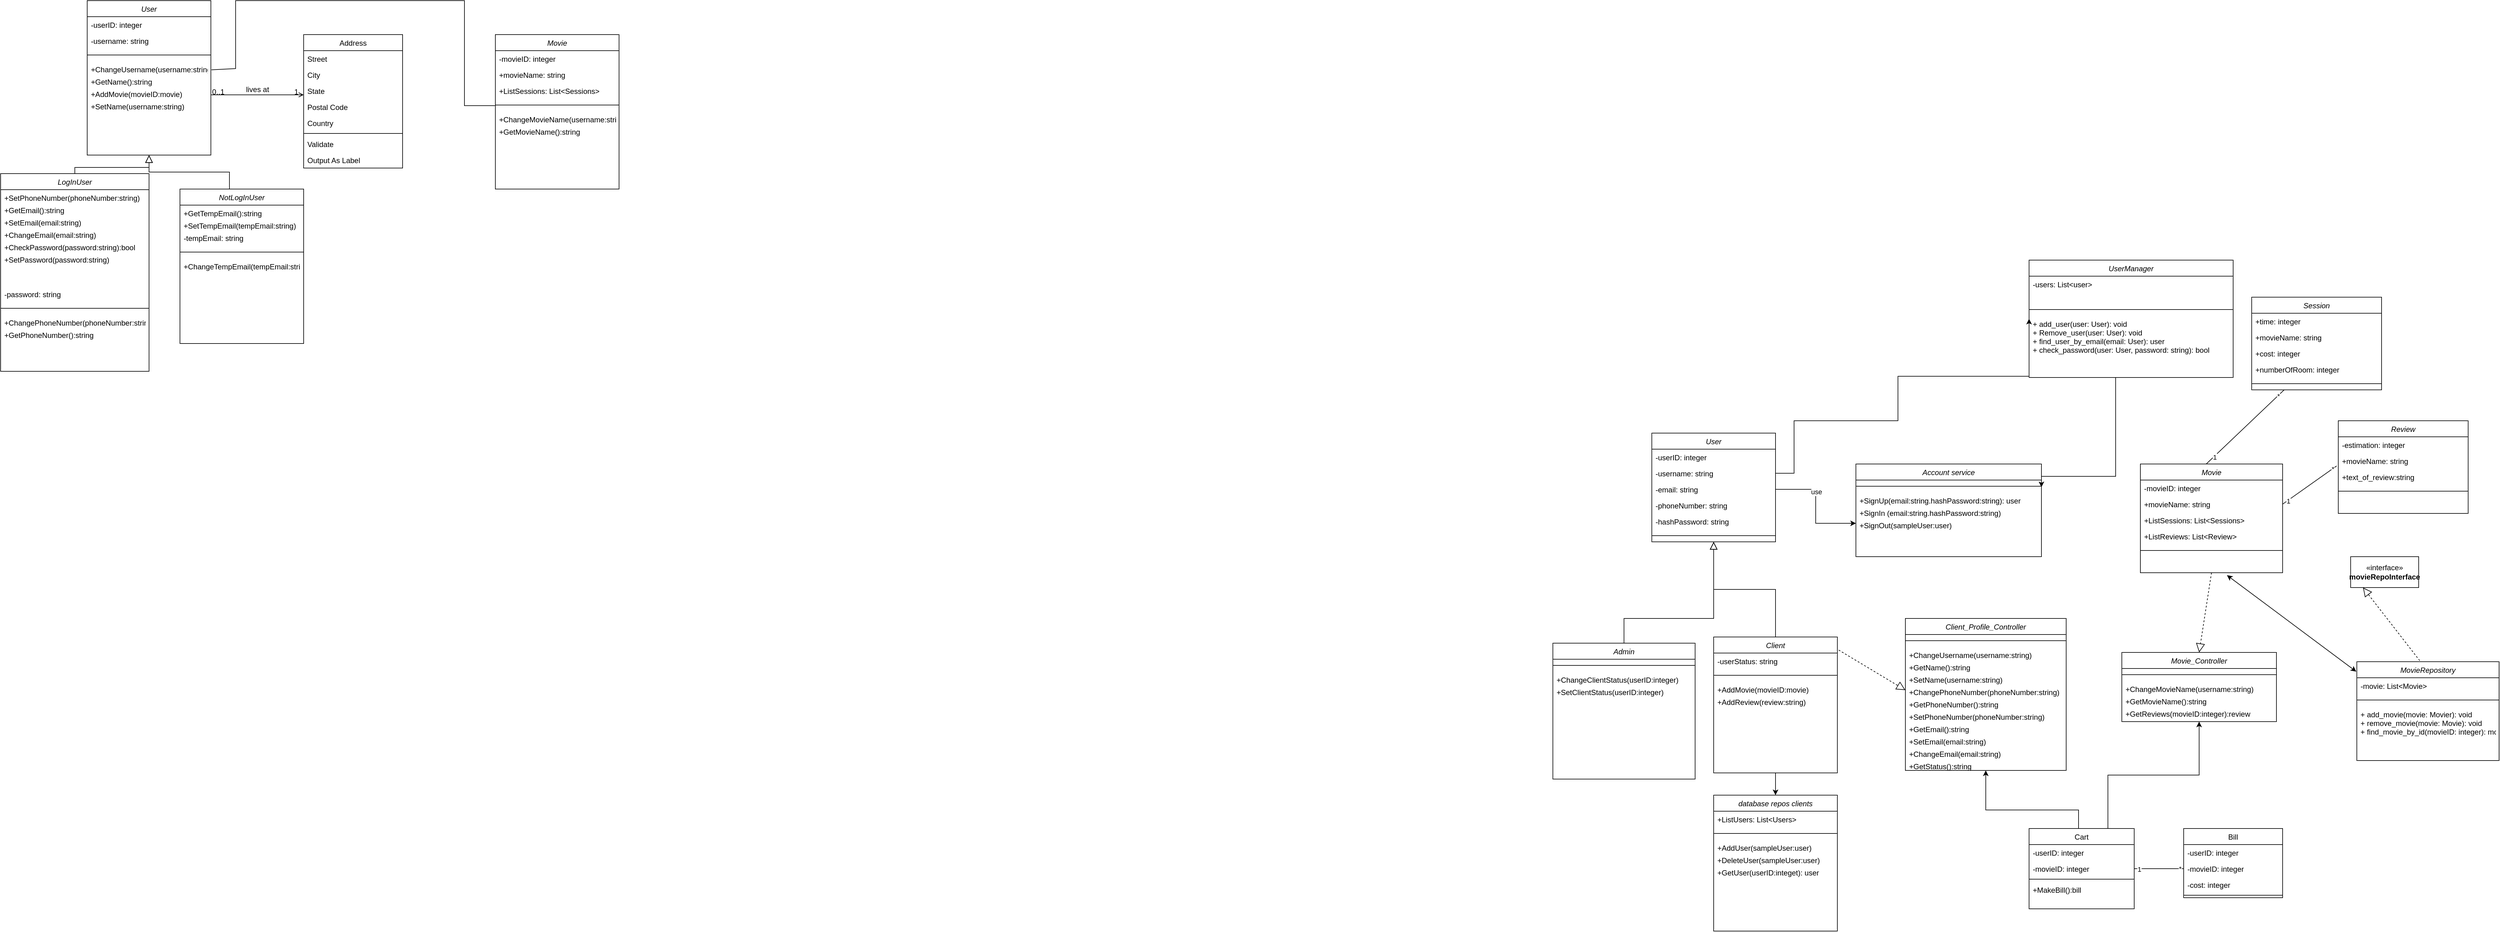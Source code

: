 <mxfile version="23.1.7" type="github" pages="2">
  <diagram id="C5RBs43oDa-KdzZeNtuy" name="Page-1">
    <mxGraphModel dx="4742" dy="722" grid="1" gridSize="10" guides="1" tooltips="1" connect="1" arrows="1" fold="1" page="1" pageScale="1" pageWidth="827" pageHeight="1169" math="0" shadow="0">
      <root>
        <mxCell id="WIyWlLk6GJQsqaUBKTNV-0" />
        <mxCell id="WIyWlLk6GJQsqaUBKTNV-1" parent="WIyWlLk6GJQsqaUBKTNV-0" />
        <mxCell id="zkfFHV4jXpPFQw0GAbJ--0" value="User" style="swimlane;fontStyle=2;align=center;verticalAlign=top;childLayout=stackLayout;horizontal=1;startSize=26;horizontalStack=0;resizeParent=1;resizeLast=0;collapsible=1;marginBottom=0;rounded=0;shadow=0;strokeWidth=1;" parent="WIyWlLk6GJQsqaUBKTNV-1" vertex="1">
          <mxGeometry x="-2410" y="30" width="200" height="250" as="geometry">
            <mxRectangle x="200" y="60" width="160" height="26" as="alternateBounds" />
          </mxGeometry>
        </mxCell>
        <mxCell id="Kl_dRkSv7i4Bv8vPfmTF-0" value="-userID: integer" style="text;align=left;verticalAlign=top;spacingLeft=4;spacingRight=4;overflow=hidden;rotatable=0;points=[[0,0.5],[1,0.5]];portConstraint=eastwest;rounded=0;shadow=0;html=0;" parent="zkfFHV4jXpPFQw0GAbJ--0" vertex="1">
          <mxGeometry y="26" width="200" height="26" as="geometry" />
        </mxCell>
        <mxCell id="zkfFHV4jXpPFQw0GAbJ--1" value="-username: string" style="text;align=left;verticalAlign=top;spacingLeft=4;spacingRight=4;overflow=hidden;rotatable=0;points=[[0,0.5],[1,0.5]];portConstraint=eastwest;" parent="zkfFHV4jXpPFQw0GAbJ--0" vertex="1">
          <mxGeometry y="52" width="200" height="26" as="geometry" />
        </mxCell>
        <mxCell id="zkfFHV4jXpPFQw0GAbJ--4" value="" style="line;html=1;strokeWidth=1;align=left;verticalAlign=middle;spacingTop=-1;spacingLeft=3;spacingRight=3;rotatable=0;labelPosition=right;points=[];portConstraint=eastwest;" parent="zkfFHV4jXpPFQw0GAbJ--0" vertex="1">
          <mxGeometry y="78" width="200" height="20" as="geometry" />
        </mxCell>
        <mxCell id="Kl_dRkSv7i4Bv8vPfmTF-1" value="+ChangeUsername(username:string)" style="text;align=left;verticalAlign=top;spacingLeft=4;spacingRight=4;overflow=hidden;rotatable=0;points=[[0,0.5],[1,0.5]];portConstraint=eastwest;" parent="zkfFHV4jXpPFQw0GAbJ--0" vertex="1">
          <mxGeometry y="98" width="200" height="20" as="geometry" />
        </mxCell>
        <mxCell id="Kl_dRkSv7i4Bv8vPfmTF-3" value="+GetName():string" style="text;align=left;verticalAlign=top;spacingLeft=4;spacingRight=4;overflow=hidden;rotatable=0;points=[[0,0.5],[1,0.5]];portConstraint=eastwest;" parent="zkfFHV4jXpPFQw0GAbJ--0" vertex="1">
          <mxGeometry y="118" width="200" height="20" as="geometry" />
        </mxCell>
        <mxCell id="Kl_dRkSv7i4Bv8vPfmTF-28" value="+AddMovie(movieID:movie)" style="text;align=left;verticalAlign=top;spacingLeft=4;spacingRight=4;overflow=hidden;rotatable=0;points=[[0,0.5],[1,0.5]];portConstraint=eastwest;" parent="zkfFHV4jXpPFQw0GAbJ--0" vertex="1">
          <mxGeometry y="138" width="200" height="20" as="geometry" />
        </mxCell>
        <mxCell id="Kl_dRkSv7i4Bv8vPfmTF-43" value="+SetName(username:string)" style="text;align=left;verticalAlign=top;spacingLeft=4;spacingRight=4;overflow=hidden;rotatable=0;points=[[0,0.5],[1,0.5]];portConstraint=eastwest;" parent="zkfFHV4jXpPFQw0GAbJ--0" vertex="1">
          <mxGeometry y="158" width="200" height="20" as="geometry" />
        </mxCell>
        <mxCell id="zkfFHV4jXpPFQw0GAbJ--12" value="" style="endArrow=block;endSize=10;endFill=0;shadow=0;strokeWidth=1;rounded=0;edgeStyle=elbowEdgeStyle;elbow=vertical;exitX=0.5;exitY=0;exitDx=0;exitDy=0;" parent="WIyWlLk6GJQsqaUBKTNV-1" target="zkfFHV4jXpPFQw0GAbJ--0" edge="1">
          <mxGeometry width="160" relative="1" as="geometry">
            <mxPoint x="-2430" y="320" as="sourcePoint" />
            <mxPoint x="-2410" y="173" as="targetPoint" />
          </mxGeometry>
        </mxCell>
        <mxCell id="zkfFHV4jXpPFQw0GAbJ--16" value="" style="endArrow=block;endSize=10;endFill=0;shadow=0;strokeWidth=1;rounded=0;edgeStyle=elbowEdgeStyle;elbow=vertical;exitX=0.5;exitY=0;exitDx=0;exitDy=0;" parent="WIyWlLk6GJQsqaUBKTNV-1" target="zkfFHV4jXpPFQw0GAbJ--0" edge="1">
          <mxGeometry width="160" relative="1" as="geometry">
            <mxPoint x="-2180" y="335" as="sourcePoint" />
            <mxPoint x="-2300" y="241" as="targetPoint" />
          </mxGeometry>
        </mxCell>
        <mxCell id="zkfFHV4jXpPFQw0GAbJ--17" value="Address" style="swimlane;fontStyle=0;align=center;verticalAlign=top;childLayout=stackLayout;horizontal=1;startSize=26;horizontalStack=0;resizeParent=1;resizeLast=0;collapsible=1;marginBottom=0;rounded=0;shadow=0;strokeWidth=1;" parent="WIyWlLk6GJQsqaUBKTNV-1" vertex="1">
          <mxGeometry x="-2060" y="85" width="160" height="216" as="geometry">
            <mxRectangle x="550" y="140" width="160" height="26" as="alternateBounds" />
          </mxGeometry>
        </mxCell>
        <mxCell id="zkfFHV4jXpPFQw0GAbJ--18" value="Street" style="text;align=left;verticalAlign=top;spacingLeft=4;spacingRight=4;overflow=hidden;rotatable=0;points=[[0,0.5],[1,0.5]];portConstraint=eastwest;" parent="zkfFHV4jXpPFQw0GAbJ--17" vertex="1">
          <mxGeometry y="26" width="160" height="26" as="geometry" />
        </mxCell>
        <mxCell id="zkfFHV4jXpPFQw0GAbJ--19" value="City" style="text;align=left;verticalAlign=top;spacingLeft=4;spacingRight=4;overflow=hidden;rotatable=0;points=[[0,0.5],[1,0.5]];portConstraint=eastwest;rounded=0;shadow=0;html=0;" parent="zkfFHV4jXpPFQw0GAbJ--17" vertex="1">
          <mxGeometry y="52" width="160" height="26" as="geometry" />
        </mxCell>
        <mxCell id="zkfFHV4jXpPFQw0GAbJ--20" value="State" style="text;align=left;verticalAlign=top;spacingLeft=4;spacingRight=4;overflow=hidden;rotatable=0;points=[[0,0.5],[1,0.5]];portConstraint=eastwest;rounded=0;shadow=0;html=0;" parent="zkfFHV4jXpPFQw0GAbJ--17" vertex="1">
          <mxGeometry y="78" width="160" height="26" as="geometry" />
        </mxCell>
        <mxCell id="zkfFHV4jXpPFQw0GAbJ--21" value="Postal Code" style="text;align=left;verticalAlign=top;spacingLeft=4;spacingRight=4;overflow=hidden;rotatable=0;points=[[0,0.5],[1,0.5]];portConstraint=eastwest;rounded=0;shadow=0;html=0;" parent="zkfFHV4jXpPFQw0GAbJ--17" vertex="1">
          <mxGeometry y="104" width="160" height="26" as="geometry" />
        </mxCell>
        <mxCell id="zkfFHV4jXpPFQw0GAbJ--22" value="Country" style="text;align=left;verticalAlign=top;spacingLeft=4;spacingRight=4;overflow=hidden;rotatable=0;points=[[0,0.5],[1,0.5]];portConstraint=eastwest;rounded=0;shadow=0;html=0;" parent="zkfFHV4jXpPFQw0GAbJ--17" vertex="1">
          <mxGeometry y="130" width="160" height="26" as="geometry" />
        </mxCell>
        <mxCell id="zkfFHV4jXpPFQw0GAbJ--23" value="" style="line;html=1;strokeWidth=1;align=left;verticalAlign=middle;spacingTop=-1;spacingLeft=3;spacingRight=3;rotatable=0;labelPosition=right;points=[];portConstraint=eastwest;" parent="zkfFHV4jXpPFQw0GAbJ--17" vertex="1">
          <mxGeometry y="156" width="160" height="8" as="geometry" />
        </mxCell>
        <mxCell id="zkfFHV4jXpPFQw0GAbJ--24" value="Validate" style="text;align=left;verticalAlign=top;spacingLeft=4;spacingRight=4;overflow=hidden;rotatable=0;points=[[0,0.5],[1,0.5]];portConstraint=eastwest;" parent="zkfFHV4jXpPFQw0GAbJ--17" vertex="1">
          <mxGeometry y="164" width="160" height="26" as="geometry" />
        </mxCell>
        <mxCell id="zkfFHV4jXpPFQw0GAbJ--25" value="Output As Label" style="text;align=left;verticalAlign=top;spacingLeft=4;spacingRight=4;overflow=hidden;rotatable=0;points=[[0,0.5],[1,0.5]];portConstraint=eastwest;" parent="zkfFHV4jXpPFQw0GAbJ--17" vertex="1">
          <mxGeometry y="190" width="160" height="26" as="geometry" />
        </mxCell>
        <mxCell id="zkfFHV4jXpPFQw0GAbJ--26" value="" style="endArrow=open;shadow=0;strokeWidth=1;rounded=0;endFill=1;edgeStyle=elbowEdgeStyle;elbow=vertical;" parent="WIyWlLk6GJQsqaUBKTNV-1" source="zkfFHV4jXpPFQw0GAbJ--0" target="zkfFHV4jXpPFQw0GAbJ--17" edge="1">
          <mxGeometry x="0.5" y="41" relative="1" as="geometry">
            <mxPoint x="-2230" y="162" as="sourcePoint" />
            <mxPoint x="-2070" y="162" as="targetPoint" />
            <mxPoint x="-40" y="32" as="offset" />
          </mxGeometry>
        </mxCell>
        <mxCell id="zkfFHV4jXpPFQw0GAbJ--27" value="0..1" style="resizable=0;align=left;verticalAlign=bottom;labelBackgroundColor=none;fontSize=12;" parent="zkfFHV4jXpPFQw0GAbJ--26" connectable="0" vertex="1">
          <mxGeometry x="-1" relative="1" as="geometry">
            <mxPoint y="4" as="offset" />
          </mxGeometry>
        </mxCell>
        <mxCell id="zkfFHV4jXpPFQw0GAbJ--28" value="1" style="resizable=0;align=right;verticalAlign=bottom;labelBackgroundColor=none;fontSize=12;" parent="zkfFHV4jXpPFQw0GAbJ--26" connectable="0" vertex="1">
          <mxGeometry x="1" relative="1" as="geometry">
            <mxPoint x="-7" y="4" as="offset" />
          </mxGeometry>
        </mxCell>
        <mxCell id="zkfFHV4jXpPFQw0GAbJ--29" value="lives at" style="text;html=1;resizable=0;points=[];;align=center;verticalAlign=middle;labelBackgroundColor=none;rounded=0;shadow=0;strokeWidth=1;fontSize=12;" parent="zkfFHV4jXpPFQw0GAbJ--26" vertex="1" connectable="0">
          <mxGeometry x="0.5" y="49" relative="1" as="geometry">
            <mxPoint x="-38" y="40" as="offset" />
          </mxGeometry>
        </mxCell>
        <mxCell id="Kl_dRkSv7i4Bv8vPfmTF-5" value="LogInUser" style="swimlane;fontStyle=2;align=center;verticalAlign=top;childLayout=stackLayout;horizontal=1;startSize=26;horizontalStack=0;resizeParent=1;resizeLast=0;collapsible=1;marginBottom=0;rounded=0;shadow=0;strokeWidth=1;" parent="WIyWlLk6GJQsqaUBKTNV-1" vertex="1">
          <mxGeometry x="-2550" y="310" width="240" height="320" as="geometry">
            <mxRectangle x="200" y="60" width="160" height="26" as="alternateBounds" />
          </mxGeometry>
        </mxCell>
        <mxCell id="Kl_dRkSv7i4Bv8vPfmTF-13" value="+SetPhoneNumber(phoneNumber:string)" style="text;align=left;verticalAlign=top;spacingLeft=4;spacingRight=4;overflow=hidden;rotatable=0;points=[[0,0.5],[1,0.5]];portConstraint=eastwest;" parent="Kl_dRkSv7i4Bv8vPfmTF-5" vertex="1">
          <mxGeometry y="26" width="240" height="20" as="geometry" />
        </mxCell>
        <mxCell id="Kl_dRkSv7i4Bv8vPfmTF-41" value="+GetEmail():string" style="text;align=left;verticalAlign=top;spacingLeft=4;spacingRight=4;overflow=hidden;rotatable=0;points=[[0,0.5],[1,0.5]];portConstraint=eastwest;" parent="Kl_dRkSv7i4Bv8vPfmTF-5" vertex="1">
          <mxGeometry y="46" width="240" height="20" as="geometry" />
        </mxCell>
        <mxCell id="Kl_dRkSv7i4Bv8vPfmTF-40" value="+SetEmail(email:string)" style="text;align=left;verticalAlign=top;spacingLeft=4;spacingRight=4;overflow=hidden;rotatable=0;points=[[0,0.5],[1,0.5]];portConstraint=eastwest;" parent="Kl_dRkSv7i4Bv8vPfmTF-5" vertex="1">
          <mxGeometry y="66" width="240" height="20" as="geometry" />
        </mxCell>
        <mxCell id="Kl_dRkSv7i4Bv8vPfmTF-11" value="+ChangeEmail(email:string)" style="text;align=left;verticalAlign=top;spacingLeft=4;spacingRight=4;overflow=hidden;rotatable=0;points=[[0,0.5],[1,0.5]];portConstraint=eastwest;" parent="Kl_dRkSv7i4Bv8vPfmTF-5" vertex="1">
          <mxGeometry y="86" width="240" height="20" as="geometry" />
        </mxCell>
        <mxCell id="Kl_dRkSv7i4Bv8vPfmTF-27" value="+CheckPassword(password:string):bool" style="text;align=left;verticalAlign=top;spacingLeft=4;spacingRight=4;overflow=hidden;rotatable=0;points=[[0,0.5],[1,0.5]];portConstraint=eastwest;" parent="Kl_dRkSv7i4Bv8vPfmTF-5" vertex="1">
          <mxGeometry y="106" width="240" height="20" as="geometry" />
        </mxCell>
        <mxCell id="Kl_dRkSv7i4Bv8vPfmTF-42" value="+SetPassword(password:string)" style="text;align=left;verticalAlign=top;spacingLeft=4;spacingRight=4;overflow=hidden;rotatable=0;points=[[0,0.5],[1,0.5]];portConstraint=eastwest;" parent="Kl_dRkSv7i4Bv8vPfmTF-5" vertex="1">
          <mxGeometry y="126" width="240" height="56" as="geometry" />
        </mxCell>
        <mxCell id="Kl_dRkSv7i4Bv8vPfmTF-26" value="-password: string" style="text;align=left;verticalAlign=top;spacingLeft=4;spacingRight=4;overflow=hidden;rotatable=0;points=[[0,0.5],[1,0.5]];portConstraint=eastwest;rounded=0;shadow=0;html=0;" parent="Kl_dRkSv7i4Bv8vPfmTF-5" vertex="1">
          <mxGeometry y="182" width="240" height="26" as="geometry" />
        </mxCell>
        <mxCell id="Kl_dRkSv7i4Bv8vPfmTF-10" value="" style="line;html=1;strokeWidth=1;align=left;verticalAlign=middle;spacingTop=-1;spacingLeft=3;spacingRight=3;rotatable=0;labelPosition=right;points=[];portConstraint=eastwest;" parent="Kl_dRkSv7i4Bv8vPfmTF-5" vertex="1">
          <mxGeometry y="208" width="240" height="20" as="geometry" />
        </mxCell>
        <mxCell id="Kl_dRkSv7i4Bv8vPfmTF-25" value="+ChangePhoneNumber(phoneNumber:string)" style="text;align=left;verticalAlign=top;spacingLeft=4;spacingRight=4;overflow=hidden;rotatable=0;points=[[0,0.5],[1,0.5]];portConstraint=eastwest;" parent="Kl_dRkSv7i4Bv8vPfmTF-5" vertex="1">
          <mxGeometry y="228" width="240" height="20" as="geometry" />
        </mxCell>
        <mxCell id="Kl_dRkSv7i4Bv8vPfmTF-12" value="+GetPhoneNumber():string" style="text;align=left;verticalAlign=top;spacingLeft=4;spacingRight=4;overflow=hidden;rotatable=0;points=[[0,0.5],[1,0.5]];portConstraint=eastwest;" parent="Kl_dRkSv7i4Bv8vPfmTF-5" vertex="1">
          <mxGeometry y="248" width="240" height="20" as="geometry" />
        </mxCell>
        <mxCell id="Kl_dRkSv7i4Bv8vPfmTF-14" value="NotLogInUser" style="swimlane;fontStyle=2;align=center;verticalAlign=top;childLayout=stackLayout;horizontal=1;startSize=26;horizontalStack=0;resizeParent=1;resizeLast=0;collapsible=1;marginBottom=0;rounded=0;shadow=0;strokeWidth=1;" parent="WIyWlLk6GJQsqaUBKTNV-1" vertex="1">
          <mxGeometry x="-2260" y="335" width="200" height="250" as="geometry">
            <mxRectangle x="200" y="60" width="160" height="26" as="alternateBounds" />
          </mxGeometry>
        </mxCell>
        <mxCell id="Kl_dRkSv7i4Bv8vPfmTF-21" value="+GetTempEmail():string" style="text;align=left;verticalAlign=top;spacingLeft=4;spacingRight=4;overflow=hidden;rotatable=0;points=[[0,0.5],[1,0.5]];portConstraint=eastwest;" parent="Kl_dRkSv7i4Bv8vPfmTF-14" vertex="1">
          <mxGeometry y="26" width="200" height="20" as="geometry" />
        </mxCell>
        <mxCell id="Kl_dRkSv7i4Bv8vPfmTF-37" value="+SetTempEmail(tempEmail:string)" style="text;align=left;verticalAlign=top;spacingLeft=4;spacingRight=4;overflow=hidden;rotatable=0;points=[[0,0.5],[1,0.5]];portConstraint=eastwest;" parent="Kl_dRkSv7i4Bv8vPfmTF-14" vertex="1">
          <mxGeometry y="46" width="200" height="20" as="geometry" />
        </mxCell>
        <mxCell id="Kl_dRkSv7i4Bv8vPfmTF-17" value="-tempEmail: string" style="text;align=left;verticalAlign=top;spacingLeft=4;spacingRight=4;overflow=hidden;rotatable=0;points=[[0,0.5],[1,0.5]];portConstraint=eastwest;rounded=0;shadow=0;html=0;" parent="Kl_dRkSv7i4Bv8vPfmTF-14" vertex="1">
          <mxGeometry y="66" width="200" height="26" as="geometry" />
        </mxCell>
        <mxCell id="Kl_dRkSv7i4Bv8vPfmTF-19" value="" style="line;html=1;strokeWidth=1;align=left;verticalAlign=middle;spacingTop=-1;spacingLeft=3;spacingRight=3;rotatable=0;labelPosition=right;points=[];portConstraint=eastwest;" parent="Kl_dRkSv7i4Bv8vPfmTF-14" vertex="1">
          <mxGeometry y="92" width="200" height="20" as="geometry" />
        </mxCell>
        <mxCell id="Kl_dRkSv7i4Bv8vPfmTF-20" value="+ChangeTempEmail(tempEmail:string)" style="text;align=left;verticalAlign=top;spacingLeft=4;spacingRight=4;overflow=hidden;rotatable=0;points=[[0,0.5],[1,0.5]];portConstraint=eastwest;" parent="Kl_dRkSv7i4Bv8vPfmTF-14" vertex="1">
          <mxGeometry y="112" width="200" height="20" as="geometry" />
        </mxCell>
        <mxCell id="Kl_dRkSv7i4Bv8vPfmTF-29" value="Movie" style="swimlane;fontStyle=2;align=center;verticalAlign=top;childLayout=stackLayout;horizontal=1;startSize=26;horizontalStack=0;resizeParent=1;resizeLast=0;collapsible=1;marginBottom=0;rounded=0;shadow=0;strokeWidth=1;" parent="WIyWlLk6GJQsqaUBKTNV-1" vertex="1">
          <mxGeometry x="-1750" y="85" width="200" height="250" as="geometry">
            <mxRectangle x="200" y="60" width="160" height="26" as="alternateBounds" />
          </mxGeometry>
        </mxCell>
        <mxCell id="Kl_dRkSv7i4Bv8vPfmTF-30" value="-movieID: integer" style="text;align=left;verticalAlign=top;spacingLeft=4;spacingRight=4;overflow=hidden;rotatable=0;points=[[0,0.5],[1,0.5]];portConstraint=eastwest;rounded=0;shadow=0;html=0;" parent="Kl_dRkSv7i4Bv8vPfmTF-29" vertex="1">
          <mxGeometry y="26" width="200" height="26" as="geometry" />
        </mxCell>
        <mxCell id="Kl_dRkSv7i4Bv8vPfmTF-31" value="+movieName: string" style="text;align=left;verticalAlign=top;spacingLeft=4;spacingRight=4;overflow=hidden;rotatable=0;points=[[0,0.5],[1,0.5]];portConstraint=eastwest;" parent="Kl_dRkSv7i4Bv8vPfmTF-29" vertex="1">
          <mxGeometry y="52" width="200" height="26" as="geometry" />
        </mxCell>
        <mxCell id="Kl_dRkSv7i4Bv8vPfmTF-44" value="+ListSessions: List&lt;Sessions&gt;" style="text;align=left;verticalAlign=top;spacingLeft=4;spacingRight=4;overflow=hidden;rotatable=0;points=[[0,0.5],[1,0.5]];portConstraint=eastwest;" parent="Kl_dRkSv7i4Bv8vPfmTF-29" vertex="1">
          <mxGeometry y="78" width="200" height="26" as="geometry" />
        </mxCell>
        <mxCell id="Kl_dRkSv7i4Bv8vPfmTF-32" value="" style="line;html=1;strokeWidth=1;align=left;verticalAlign=middle;spacingTop=-1;spacingLeft=3;spacingRight=3;rotatable=0;labelPosition=right;points=[];portConstraint=eastwest;" parent="Kl_dRkSv7i4Bv8vPfmTF-29" vertex="1">
          <mxGeometry y="104" width="200" height="20" as="geometry" />
        </mxCell>
        <mxCell id="Kl_dRkSv7i4Bv8vPfmTF-33" value="+ChangeMovieName(username:string)" style="text;align=left;verticalAlign=top;spacingLeft=4;spacingRight=4;overflow=hidden;rotatable=0;points=[[0,0.5],[1,0.5]];portConstraint=eastwest;" parent="Kl_dRkSv7i4Bv8vPfmTF-29" vertex="1">
          <mxGeometry y="124" width="200" height="20" as="geometry" />
        </mxCell>
        <mxCell id="Kl_dRkSv7i4Bv8vPfmTF-34" value="+GetMovieName():string" style="text;align=left;verticalAlign=top;spacingLeft=4;spacingRight=4;overflow=hidden;rotatable=0;points=[[0,0.5],[1,0.5]];portConstraint=eastwest;" parent="Kl_dRkSv7i4Bv8vPfmTF-29" vertex="1">
          <mxGeometry y="144" width="200" height="20" as="geometry" />
        </mxCell>
        <mxCell id="Kl_dRkSv7i4Bv8vPfmTF-48" value="" style="endArrow=none;html=1;rounded=0;exitX=1.005;exitY=-0.3;exitDx=0;exitDy=0;exitPerimeter=0;" parent="WIyWlLk6GJQsqaUBKTNV-1" source="Kl_dRkSv7i4Bv8vPfmTF-3" edge="1">
          <mxGeometry width="50" height="50" relative="1" as="geometry">
            <mxPoint x="-1980" y="370" as="sourcePoint" />
            <mxPoint x="-1750" y="200" as="targetPoint" />
            <Array as="points">
              <mxPoint x="-2170" y="140" />
              <mxPoint x="-2170" y="30" />
              <mxPoint x="-1960" y="30" />
              <mxPoint x="-1800" y="30" />
              <mxPoint x="-1800" y="200" />
            </Array>
          </mxGeometry>
        </mxCell>
        <mxCell id="soWW_ZqdvupLJVpwj8kI-0" value="User" style="swimlane;fontStyle=2;align=center;verticalAlign=top;childLayout=stackLayout;horizontal=1;startSize=26;horizontalStack=0;resizeParent=1;resizeLast=0;collapsible=1;marginBottom=0;rounded=0;shadow=0;strokeWidth=1;" parent="WIyWlLk6GJQsqaUBKTNV-1" vertex="1">
          <mxGeometry x="120" y="730" width="200" height="176" as="geometry">
            <mxRectangle x="200" y="60" width="160" height="26" as="alternateBounds" />
          </mxGeometry>
        </mxCell>
        <mxCell id="soWW_ZqdvupLJVpwj8kI-93" value="-userID: integer" style="text;align=left;verticalAlign=top;spacingLeft=4;spacingRight=4;overflow=hidden;rotatable=0;points=[[0,0.5],[1,0.5]];portConstraint=eastwest;rounded=0;shadow=0;html=0;" parent="soWW_ZqdvupLJVpwj8kI-0" vertex="1">
          <mxGeometry y="26" width="200" height="26" as="geometry" />
        </mxCell>
        <mxCell id="soWW_ZqdvupLJVpwj8kI-2" value="-username: string" style="text;align=left;verticalAlign=top;spacingLeft=4;spacingRight=4;overflow=hidden;rotatable=0;points=[[0,0.5],[1,0.5]];portConstraint=eastwest;" parent="soWW_ZqdvupLJVpwj8kI-0" vertex="1">
          <mxGeometry y="52" width="200" height="26" as="geometry" />
        </mxCell>
        <mxCell id="Kl_dRkSv7i4Bv8vPfmTF-9" value="-email: string" style="text;align=left;verticalAlign=top;spacingLeft=4;spacingRight=4;overflow=hidden;rotatable=0;points=[[0,0.5],[1,0.5]];portConstraint=eastwest;rounded=0;shadow=0;html=0;" parent="soWW_ZqdvupLJVpwj8kI-0" vertex="1">
          <mxGeometry y="78" width="200" height="26" as="geometry" />
        </mxCell>
        <mxCell id="Kl_dRkSv7i4Bv8vPfmTF-8" value="-phoneNumber: string" style="text;align=left;verticalAlign=top;spacingLeft=4;spacingRight=4;overflow=hidden;rotatable=0;points=[[0,0.5],[1,0.5]];portConstraint=eastwest;rounded=0;shadow=0;html=0;" parent="soWW_ZqdvupLJVpwj8kI-0" vertex="1">
          <mxGeometry y="104" width="200" height="26" as="geometry" />
        </mxCell>
        <mxCell id="soWW_ZqdvupLJVpwj8kI-47" value="-hashPassword: string" style="text;align=left;verticalAlign=top;spacingLeft=4;spacingRight=4;overflow=hidden;rotatable=0;points=[[0,0.5],[1,0.5]];portConstraint=eastwest;rounded=0;shadow=0;html=0;" parent="soWW_ZqdvupLJVpwj8kI-0" vertex="1">
          <mxGeometry y="130" width="200" height="26" as="geometry" />
        </mxCell>
        <mxCell id="soWW_ZqdvupLJVpwj8kI-3" value="" style="line;html=1;strokeWidth=1;align=left;verticalAlign=middle;spacingTop=-1;spacingLeft=3;spacingRight=3;rotatable=0;labelPosition=right;points=[];portConstraint=eastwest;" parent="soWW_ZqdvupLJVpwj8kI-0" vertex="1">
          <mxGeometry y="156" width="200" height="20" as="geometry" />
        </mxCell>
        <mxCell id="soWW_ZqdvupLJVpwj8kI-9" value="" style="endArrow=block;endSize=10;endFill=0;shadow=0;strokeWidth=1;rounded=0;edgeStyle=elbowEdgeStyle;elbow=vertical;exitX=0.5;exitY=0;exitDx=0;exitDy=0;entryX=0.5;entryY=1;entryDx=0;entryDy=0;" parent="WIyWlLk6GJQsqaUBKTNV-1" source="soWW_ZqdvupLJVpwj8kI-10" target="soWW_ZqdvupLJVpwj8kI-0" edge="1">
          <mxGeometry width="160" relative="1" as="geometry">
            <mxPoint x="80" y="1020" as="sourcePoint" />
            <mxPoint x="200" y="1020" as="targetPoint" />
            <Array as="points">
              <mxPoint x="160" y="1030" />
            </Array>
          </mxGeometry>
        </mxCell>
        <mxCell id="soWW_ZqdvupLJVpwj8kI-10" value="Admin" style="swimlane;fontStyle=2;align=center;verticalAlign=top;childLayout=stackLayout;horizontal=1;startSize=26;horizontalStack=0;resizeParent=1;resizeLast=0;collapsible=1;marginBottom=0;rounded=0;shadow=0;strokeWidth=1;" parent="WIyWlLk6GJQsqaUBKTNV-1" vertex="1">
          <mxGeometry x="-40" y="1070" width="230" height="220" as="geometry">
            <mxRectangle x="200" y="60" width="160" height="26" as="alternateBounds" />
          </mxGeometry>
        </mxCell>
        <mxCell id="soWW_ZqdvupLJVpwj8kI-13" value="" style="line;html=1;strokeWidth=1;align=left;verticalAlign=middle;spacingTop=-1;spacingLeft=3;spacingRight=3;rotatable=0;labelPosition=right;points=[];portConstraint=eastwest;" parent="soWW_ZqdvupLJVpwj8kI-10" vertex="1">
          <mxGeometry y="26" width="230" height="20" as="geometry" />
        </mxCell>
        <mxCell id="soWW_ZqdvupLJVpwj8kI-92" value="+ChangeClientStatus(userID:integer)" style="text;align=left;verticalAlign=top;spacingLeft=4;spacingRight=4;overflow=hidden;rotatable=0;points=[[0,0.5],[1,0.5]];portConstraint=eastwest;" parent="soWW_ZqdvupLJVpwj8kI-10" vertex="1">
          <mxGeometry y="46" width="230" height="20" as="geometry" />
        </mxCell>
        <mxCell id="soWW_ZqdvupLJVpwj8kI-95" value="+SetClientStatus(userID:integer)" style="text;align=left;verticalAlign=top;spacingLeft=4;spacingRight=4;overflow=hidden;rotatable=0;points=[[0,0.5],[1,0.5]];portConstraint=eastwest;" parent="soWW_ZqdvupLJVpwj8kI-10" vertex="1">
          <mxGeometry y="66" width="230" height="20" as="geometry" />
        </mxCell>
        <mxCell id="soWW_ZqdvupLJVpwj8kI-132" style="edgeStyle=orthogonalEdgeStyle;rounded=0;orthogonalLoop=1;jettySize=auto;html=1;exitX=0.5;exitY=1;exitDx=0;exitDy=0;entryX=0.5;entryY=0;entryDx=0;entryDy=0;" parent="WIyWlLk6GJQsqaUBKTNV-1" source="soWW_ZqdvupLJVpwj8kI-19" target="soWW_ZqdvupLJVpwj8kI-125" edge="1">
          <mxGeometry relative="1" as="geometry" />
        </mxCell>
        <mxCell id="soWW_ZqdvupLJVpwj8kI-19" value="Client" style="swimlane;fontStyle=2;align=center;verticalAlign=top;childLayout=stackLayout;horizontal=1;startSize=26;horizontalStack=0;resizeParent=1;resizeLast=0;collapsible=1;marginBottom=0;rounded=0;shadow=0;strokeWidth=1;" parent="WIyWlLk6GJQsqaUBKTNV-1" vertex="1">
          <mxGeometry x="220" y="1060" width="200" height="220" as="geometry">
            <mxRectangle x="200" y="60" width="160" height="26" as="alternateBounds" />
          </mxGeometry>
        </mxCell>
        <mxCell id="soWW_ZqdvupLJVpwj8kI-96" value="-userStatus: string" style="text;align=left;verticalAlign=top;spacingLeft=4;spacingRight=4;overflow=hidden;rotatable=0;points=[[0,0.5],[1,0.5]];portConstraint=eastwest;rounded=0;shadow=0;html=0;" parent="soWW_ZqdvupLJVpwj8kI-19" vertex="1">
          <mxGeometry y="26" width="200" height="26" as="geometry" />
        </mxCell>
        <mxCell id="soWW_ZqdvupLJVpwj8kI-22" value="" style="line;html=1;strokeWidth=1;align=left;verticalAlign=middle;spacingTop=-1;spacingLeft=3;spacingRight=3;rotatable=0;labelPosition=right;points=[];portConstraint=eastwest;" parent="soWW_ZqdvupLJVpwj8kI-19" vertex="1">
          <mxGeometry y="52" width="200" height="20" as="geometry" />
        </mxCell>
        <mxCell id="soWW_ZqdvupLJVpwj8kI-25" value="+AddMovie(movieID:movie)" style="text;align=left;verticalAlign=top;spacingLeft=4;spacingRight=4;overflow=hidden;rotatable=0;points=[[0,0.5],[1,0.5]];portConstraint=eastwest;" parent="soWW_ZqdvupLJVpwj8kI-19" vertex="1">
          <mxGeometry y="72" width="200" height="20" as="geometry" />
        </mxCell>
        <mxCell id="soWW_ZqdvupLJVpwj8kI-97" value="+AddReview(review:string)" style="text;align=left;verticalAlign=top;spacingLeft=4;spacingRight=4;overflow=hidden;rotatable=0;points=[[0,0.5],[1,0.5]];portConstraint=eastwest;" parent="soWW_ZqdvupLJVpwj8kI-19" vertex="1">
          <mxGeometry y="92" width="200" height="20" as="geometry" />
        </mxCell>
        <mxCell id="soWW_ZqdvupLJVpwj8kI-28" value="Client_Profile_Controller" style="swimlane;fontStyle=2;align=center;verticalAlign=top;childLayout=stackLayout;horizontal=1;startSize=26;horizontalStack=0;resizeParent=1;resizeLast=0;collapsible=1;marginBottom=0;rounded=0;shadow=0;strokeWidth=1;" parent="WIyWlLk6GJQsqaUBKTNV-1" vertex="1">
          <mxGeometry x="530" y="1030" width="260" height="246" as="geometry">
            <mxRectangle x="200" y="60" width="160" height="26" as="alternateBounds" />
          </mxGeometry>
        </mxCell>
        <mxCell id="soWW_ZqdvupLJVpwj8kI-33" value="" style="line;html=1;strokeWidth=1;align=left;verticalAlign=middle;spacingTop=-1;spacingLeft=3;spacingRight=3;rotatable=0;labelPosition=right;points=[];portConstraint=eastwest;" parent="soWW_ZqdvupLJVpwj8kI-28" vertex="1">
          <mxGeometry y="26" width="260" height="20" as="geometry" />
        </mxCell>
        <mxCell id="soWW_ZqdvupLJVpwj8kI-34" value="+ChangeUsername(username:string)" style="text;align=left;verticalAlign=top;spacingLeft=4;spacingRight=4;overflow=hidden;rotatable=0;points=[[0,0.5],[1,0.5]];portConstraint=eastwest;" parent="soWW_ZqdvupLJVpwj8kI-28" vertex="1">
          <mxGeometry y="46" width="260" height="20" as="geometry" />
        </mxCell>
        <mxCell id="soWW_ZqdvupLJVpwj8kI-35" value="+GetName():string" style="text;align=left;verticalAlign=top;spacingLeft=4;spacingRight=4;overflow=hidden;rotatable=0;points=[[0,0.5],[1,0.5]];portConstraint=eastwest;" parent="soWW_ZqdvupLJVpwj8kI-28" vertex="1">
          <mxGeometry y="66" width="260" height="20" as="geometry" />
        </mxCell>
        <mxCell id="soWW_ZqdvupLJVpwj8kI-37" value="+SetName(username:string)" style="text;align=left;verticalAlign=top;spacingLeft=4;spacingRight=4;overflow=hidden;rotatable=0;points=[[0,0.5],[1,0.5]];portConstraint=eastwest;" parent="soWW_ZqdvupLJVpwj8kI-28" vertex="1">
          <mxGeometry y="86" width="260" height="20" as="geometry" />
        </mxCell>
        <mxCell id="soWW_ZqdvupLJVpwj8kI-39" value="+ChangePhoneNumber(phoneNumber:string)" style="text;align=left;verticalAlign=top;spacingLeft=4;spacingRight=4;overflow=hidden;rotatable=0;points=[[0,0.5],[1,0.5]];portConstraint=eastwest;" parent="soWW_ZqdvupLJVpwj8kI-28" vertex="1">
          <mxGeometry y="106" width="260" height="20" as="geometry" />
        </mxCell>
        <mxCell id="soWW_ZqdvupLJVpwj8kI-40" value="+GetPhoneNumber():string" style="text;align=left;verticalAlign=top;spacingLeft=4;spacingRight=4;overflow=hidden;rotatable=0;points=[[0,0.5],[1,0.5]];portConstraint=eastwest;" parent="soWW_ZqdvupLJVpwj8kI-28" vertex="1">
          <mxGeometry y="126" width="260" height="20" as="geometry" />
        </mxCell>
        <mxCell id="soWW_ZqdvupLJVpwj8kI-41" value="+SetPhoneNumber(phoneNumber:string)" style="text;align=left;verticalAlign=top;spacingLeft=4;spacingRight=4;overflow=hidden;rotatable=0;points=[[0,0.5],[1,0.5]];portConstraint=eastwest;" parent="soWW_ZqdvupLJVpwj8kI-28" vertex="1">
          <mxGeometry y="146" width="260" height="20" as="geometry" />
        </mxCell>
        <mxCell id="soWW_ZqdvupLJVpwj8kI-42" value="+GetEmail():string" style="text;align=left;verticalAlign=top;spacingLeft=4;spacingRight=4;overflow=hidden;rotatable=0;points=[[0,0.5],[1,0.5]];portConstraint=eastwest;" parent="soWW_ZqdvupLJVpwj8kI-28" vertex="1">
          <mxGeometry y="166" width="260" height="20" as="geometry" />
        </mxCell>
        <mxCell id="soWW_ZqdvupLJVpwj8kI-43" value="+SetEmail(email:string)" style="text;align=left;verticalAlign=top;spacingLeft=4;spacingRight=4;overflow=hidden;rotatable=0;points=[[0,0.5],[1,0.5]];portConstraint=eastwest;" parent="soWW_ZqdvupLJVpwj8kI-28" vertex="1">
          <mxGeometry y="186" width="260" height="20" as="geometry" />
        </mxCell>
        <mxCell id="soWW_ZqdvupLJVpwj8kI-44" value="+ChangeEmail(email:string)" style="text;align=left;verticalAlign=top;spacingLeft=4;spacingRight=4;overflow=hidden;rotatable=0;points=[[0,0.5],[1,0.5]];portConstraint=eastwest;" parent="soWW_ZqdvupLJVpwj8kI-28" vertex="1">
          <mxGeometry y="206" width="260" height="20" as="geometry" />
        </mxCell>
        <mxCell id="soWW_ZqdvupLJVpwj8kI-94" value="+GetStatus():string" style="text;align=left;verticalAlign=top;spacingLeft=4;spacingRight=4;overflow=hidden;rotatable=0;points=[[0,0.5],[1,0.5]];portConstraint=eastwest;" parent="soWW_ZqdvupLJVpwj8kI-28" vertex="1">
          <mxGeometry y="226" width="260" height="20" as="geometry" />
        </mxCell>
        <mxCell id="soWW_ZqdvupLJVpwj8kI-8" value="" style="endArrow=block;endSize=10;endFill=0;shadow=0;strokeWidth=1;rounded=0;edgeStyle=elbowEdgeStyle;elbow=vertical;exitX=0.5;exitY=0;exitDx=0;exitDy=0;entryX=0.5;entryY=1;entryDx=0;entryDy=0;" parent="WIyWlLk6GJQsqaUBKTNV-1" source="soWW_ZqdvupLJVpwj8kI-19" target="soWW_ZqdvupLJVpwj8kI-0" edge="1">
          <mxGeometry width="160" relative="1" as="geometry">
            <mxPoint x="340" y="1036.0" as="sourcePoint" />
            <mxPoint x="240" y="936" as="targetPoint" />
            <Array as="points" />
          </mxGeometry>
        </mxCell>
        <mxCell id="soWW_ZqdvupLJVpwj8kI-51" value="" style="endArrow=block;dashed=1;endFill=0;endSize=12;html=1;rounded=0;entryX=0;entryY=0.5;entryDx=0;entryDy=0;exitX=1.011;exitY=0.096;exitDx=0;exitDy=0;exitPerimeter=0;" parent="WIyWlLk6GJQsqaUBKTNV-1" source="soWW_ZqdvupLJVpwj8kI-19" target="soWW_ZqdvupLJVpwj8kI-39" edge="1">
          <mxGeometry width="160" relative="1" as="geometry">
            <mxPoint x="440" y="1140" as="sourcePoint" />
            <mxPoint x="530" y="1140" as="targetPoint" />
          </mxGeometry>
        </mxCell>
        <mxCell id="soWW_ZqdvupLJVpwj8kI-81" style="edgeStyle=orthogonalEdgeStyle;rounded=0;orthogonalLoop=1;jettySize=auto;html=1;exitX=0.75;exitY=0;exitDx=0;exitDy=0;entryX=0.5;entryY=1;entryDx=0;entryDy=0;" parent="WIyWlLk6GJQsqaUBKTNV-1" source="soWW_ZqdvupLJVpwj8kI-52" target="soWW_ZqdvupLJVpwj8kI-70" edge="1">
          <mxGeometry relative="1" as="geometry" />
        </mxCell>
        <mxCell id="soWW_ZqdvupLJVpwj8kI-52" value="Cart" style="swimlane;fontStyle=0;align=center;verticalAlign=top;childLayout=stackLayout;horizontal=1;startSize=26;horizontalStack=0;resizeParent=1;resizeLast=0;collapsible=1;marginBottom=0;rounded=0;shadow=0;strokeWidth=1;" parent="WIyWlLk6GJQsqaUBKTNV-1" vertex="1">
          <mxGeometry x="730" y="1370" width="170" height="130" as="geometry">
            <mxRectangle x="550" y="140" width="160" height="26" as="alternateBounds" />
          </mxGeometry>
        </mxCell>
        <mxCell id="soWW_ZqdvupLJVpwj8kI-1" value="-userID: integer" style="text;align=left;verticalAlign=top;spacingLeft=4;spacingRight=4;overflow=hidden;rotatable=0;points=[[0,0.5],[1,0.5]];portConstraint=eastwest;rounded=0;shadow=0;html=0;" parent="soWW_ZqdvupLJVpwj8kI-52" vertex="1">
          <mxGeometry y="26" width="170" height="26" as="geometry" />
        </mxCell>
        <mxCell id="soWW_ZqdvupLJVpwj8kI-61" value="-movieID: integer" style="text;align=left;verticalAlign=top;spacingLeft=4;spacingRight=4;overflow=hidden;rotatable=0;points=[[0,0.5],[1,0.5]];portConstraint=eastwest;rounded=0;shadow=0;html=0;" parent="soWW_ZqdvupLJVpwj8kI-52" vertex="1">
          <mxGeometry y="52" width="170" height="26" as="geometry" />
        </mxCell>
        <mxCell id="soWW_ZqdvupLJVpwj8kI-58" value="" style="line;html=1;strokeWidth=1;align=left;verticalAlign=middle;spacingTop=-1;spacingLeft=3;spacingRight=3;rotatable=0;labelPosition=right;points=[];portConstraint=eastwest;" parent="soWW_ZqdvupLJVpwj8kI-52" vertex="1">
          <mxGeometry y="78" width="170" height="8" as="geometry" />
        </mxCell>
        <mxCell id="soWW_ZqdvupLJVpwj8kI-112" value="+MakeBill():bill" style="text;align=left;verticalAlign=top;spacingLeft=4;spacingRight=4;overflow=hidden;rotatable=0;points=[[0,0.5],[1,0.5]];portConstraint=eastwest;" parent="soWW_ZqdvupLJVpwj8kI-52" vertex="1">
          <mxGeometry y="86" width="170" height="24" as="geometry" />
        </mxCell>
        <mxCell id="soWW_ZqdvupLJVpwj8kI-62" value="Movie" style="swimlane;fontStyle=2;align=center;verticalAlign=top;childLayout=stackLayout;horizontal=1;startSize=26;horizontalStack=0;resizeParent=1;resizeLast=0;collapsible=1;marginBottom=0;rounded=0;shadow=0;strokeWidth=1;" parent="WIyWlLk6GJQsqaUBKTNV-1" vertex="1">
          <mxGeometry x="910" y="780" width="230" height="176" as="geometry">
            <mxRectangle x="200" y="60" width="160" height="26" as="alternateBounds" />
          </mxGeometry>
        </mxCell>
        <mxCell id="soWW_ZqdvupLJVpwj8kI-63" value="-movieID: integer" style="text;align=left;verticalAlign=top;spacingLeft=4;spacingRight=4;overflow=hidden;rotatable=0;points=[[0,0.5],[1,0.5]];portConstraint=eastwest;rounded=0;shadow=0;html=0;" parent="soWW_ZqdvupLJVpwj8kI-62" vertex="1">
          <mxGeometry y="26" width="230" height="26" as="geometry" />
        </mxCell>
        <mxCell id="soWW_ZqdvupLJVpwj8kI-64" value="+movieName: string" style="text;align=left;verticalAlign=top;spacingLeft=4;spacingRight=4;overflow=hidden;rotatable=0;points=[[0,0.5],[1,0.5]];portConstraint=eastwest;" parent="soWW_ZqdvupLJVpwj8kI-62" vertex="1">
          <mxGeometry y="52" width="230" height="26" as="geometry" />
        </mxCell>
        <mxCell id="soWW_ZqdvupLJVpwj8kI-65" value="+ListSessions: List&lt;Sessions&gt;" style="text;align=left;verticalAlign=top;spacingLeft=4;spacingRight=4;overflow=hidden;rotatable=0;points=[[0,0.5],[1,0.5]];portConstraint=eastwest;" parent="soWW_ZqdvupLJVpwj8kI-62" vertex="1">
          <mxGeometry y="78" width="230" height="26" as="geometry" />
        </mxCell>
        <mxCell id="soWW_ZqdvupLJVpwj8kI-98" value="+ListReviews: List&lt;Review&gt;" style="text;align=left;verticalAlign=top;spacingLeft=4;spacingRight=4;overflow=hidden;rotatable=0;points=[[0,0.5],[1,0.5]];portConstraint=eastwest;" parent="soWW_ZqdvupLJVpwj8kI-62" vertex="1">
          <mxGeometry y="104" width="230" height="26" as="geometry" />
        </mxCell>
        <mxCell id="soWW_ZqdvupLJVpwj8kI-66" value="" style="line;html=1;strokeWidth=1;align=left;verticalAlign=middle;spacingTop=-1;spacingLeft=3;spacingRight=3;rotatable=0;labelPosition=right;points=[];portConstraint=eastwest;" parent="soWW_ZqdvupLJVpwj8kI-62" vertex="1">
          <mxGeometry y="130" width="230" height="20" as="geometry" />
        </mxCell>
        <mxCell id="soWW_ZqdvupLJVpwj8kI-70" value="Movie_Controller" style="swimlane;fontStyle=2;align=center;verticalAlign=top;childLayout=stackLayout;horizontal=1;startSize=26;horizontalStack=0;resizeParent=1;resizeLast=0;collapsible=1;marginBottom=0;rounded=0;shadow=0;strokeWidth=1;" parent="WIyWlLk6GJQsqaUBKTNV-1" vertex="1">
          <mxGeometry x="880" y="1085" width="250" height="112" as="geometry">
            <mxRectangle x="200" y="60" width="160" height="26" as="alternateBounds" />
          </mxGeometry>
        </mxCell>
        <mxCell id="soWW_ZqdvupLJVpwj8kI-74" value="" style="line;html=1;strokeWidth=1;align=left;verticalAlign=middle;spacingTop=-1;spacingLeft=3;spacingRight=3;rotatable=0;labelPosition=right;points=[];portConstraint=eastwest;" parent="soWW_ZqdvupLJVpwj8kI-70" vertex="1">
          <mxGeometry y="26" width="250" height="20" as="geometry" />
        </mxCell>
        <mxCell id="soWW_ZqdvupLJVpwj8kI-75" value="+ChangeMovieName(username:string)" style="text;align=left;verticalAlign=top;spacingLeft=4;spacingRight=4;overflow=hidden;rotatable=0;points=[[0,0.5],[1,0.5]];portConstraint=eastwest;" parent="soWW_ZqdvupLJVpwj8kI-70" vertex="1">
          <mxGeometry y="46" width="250" height="20" as="geometry" />
        </mxCell>
        <mxCell id="soWW_ZqdvupLJVpwj8kI-76" value="+GetMovieName():string" style="text;align=left;verticalAlign=top;spacingLeft=4;spacingRight=4;overflow=hidden;rotatable=0;points=[[0,0.5],[1,0.5]];portConstraint=eastwest;" parent="soWW_ZqdvupLJVpwj8kI-70" vertex="1">
          <mxGeometry y="66" width="250" height="20" as="geometry" />
        </mxCell>
        <mxCell id="GcpcCNUzEOuJ6NHcSgfP-0" value="+GetReviews(movieID:integer):review" style="text;align=left;verticalAlign=top;spacingLeft=4;spacingRight=4;overflow=hidden;rotatable=0;points=[[0,0.5],[1,0.5]];portConstraint=eastwest;" parent="soWW_ZqdvupLJVpwj8kI-70" vertex="1">
          <mxGeometry y="86" width="250" height="26" as="geometry" />
        </mxCell>
        <mxCell id="soWW_ZqdvupLJVpwj8kI-80" style="edgeStyle=orthogonalEdgeStyle;rounded=0;orthogonalLoop=1;jettySize=auto;html=1;exitX=0.5;exitY=0;exitDx=0;exitDy=0;entryX=0.5;entryY=1;entryDx=0;entryDy=0;" parent="WIyWlLk6GJQsqaUBKTNV-1" source="soWW_ZqdvupLJVpwj8kI-52" target="soWW_ZqdvupLJVpwj8kI-28" edge="1">
          <mxGeometry relative="1" as="geometry">
            <mxPoint x="810" y="1380" as="sourcePoint" />
            <mxPoint x="660" y="1290" as="targetPoint" />
            <Array as="points">
              <mxPoint x="810" y="1370" />
              <mxPoint x="810" y="1340" />
              <mxPoint x="660" y="1340" />
            </Array>
          </mxGeometry>
        </mxCell>
        <mxCell id="soWW_ZqdvupLJVpwj8kI-82" value="Account service" style="swimlane;fontStyle=2;align=center;verticalAlign=top;childLayout=stackLayout;horizontal=1;startSize=26;horizontalStack=0;resizeParent=1;resizeLast=0;collapsible=1;marginBottom=0;rounded=0;shadow=0;strokeWidth=1;" parent="WIyWlLk6GJQsqaUBKTNV-1" vertex="1">
          <mxGeometry x="450" y="780" width="300" height="150" as="geometry">
            <mxRectangle x="200" y="60" width="160" height="26" as="alternateBounds" />
          </mxGeometry>
        </mxCell>
        <mxCell id="soWW_ZqdvupLJVpwj8kI-87" value="" style="line;html=1;strokeWidth=1;align=left;verticalAlign=middle;spacingTop=-1;spacingLeft=3;spacingRight=3;rotatable=0;labelPosition=right;points=[];portConstraint=eastwest;" parent="soWW_ZqdvupLJVpwj8kI-82" vertex="1">
          <mxGeometry y="26" width="300" height="20" as="geometry" />
        </mxCell>
        <mxCell id="soWW_ZqdvupLJVpwj8kI-88" value="+SignUp(email:string.hashPassword:string): user" style="text;align=left;verticalAlign=top;spacingLeft=4;spacingRight=4;overflow=hidden;rotatable=0;points=[[0,0.5],[1,0.5]];portConstraint=eastwest;" parent="soWW_ZqdvupLJVpwj8kI-82" vertex="1">
          <mxGeometry y="46" width="300" height="20" as="geometry" />
        </mxCell>
        <mxCell id="soWW_ZqdvupLJVpwj8kI-103" value="+SignIn (email:string.hashPassword:string)&#xa;" style="text;align=left;verticalAlign=top;spacingLeft=4;spacingRight=4;overflow=hidden;rotatable=0;points=[[0,0.5],[1,0.5]];portConstraint=eastwest;" parent="soWW_ZqdvupLJVpwj8kI-82" vertex="1">
          <mxGeometry y="66" width="300" height="20" as="geometry" />
        </mxCell>
        <mxCell id="soWW_ZqdvupLJVpwj8kI-104" value="+SignOut(sampleUser:user)" style="text;align=left;verticalAlign=top;spacingLeft=4;spacingRight=4;overflow=hidden;rotatable=0;points=[[0,0.5],[1,0.5]];portConstraint=eastwest;" parent="soWW_ZqdvupLJVpwj8kI-82" vertex="1">
          <mxGeometry y="86" width="300" height="20" as="geometry" />
        </mxCell>
        <mxCell id="soWW_ZqdvupLJVpwj8kI-101" value="" style="endArrow=block;dashed=1;endFill=0;endSize=12;html=1;rounded=0;entryX=0.5;entryY=0;entryDx=0;entryDy=0;exitX=0.5;exitY=1;exitDx=0;exitDy=0;" parent="WIyWlLk6GJQsqaUBKTNV-1" source="soWW_ZqdvupLJVpwj8kI-62" target="soWW_ZqdvupLJVpwj8kI-70" edge="1">
          <mxGeometry width="160" relative="1" as="geometry">
            <mxPoint x="952" y="970" as="sourcePoint" />
            <mxPoint x="1060" y="1035" as="targetPoint" />
          </mxGeometry>
        </mxCell>
        <mxCell id="soWW_ZqdvupLJVpwj8kI-106" style="edgeStyle=orthogonalEdgeStyle;rounded=0;orthogonalLoop=1;jettySize=auto;html=1;exitX=1;exitY=0.5;exitDx=0;exitDy=0;entryX=0;entryY=0.5;entryDx=0;entryDy=0;" parent="WIyWlLk6GJQsqaUBKTNV-1" source="Kl_dRkSv7i4Bv8vPfmTF-9" target="soWW_ZqdvupLJVpwj8kI-104" edge="1">
          <mxGeometry relative="1" as="geometry" />
        </mxCell>
        <mxCell id="soWW_ZqdvupLJVpwj8kI-107" value="use" style="edgeLabel;html=1;align=center;verticalAlign=middle;resizable=0;points=[];" parent="soWW_ZqdvupLJVpwj8kI-106" vertex="1" connectable="0">
          <mxGeometry x="-0.262" y="1" relative="1" as="geometry">
            <mxPoint as="offset" />
          </mxGeometry>
        </mxCell>
        <mxCell id="soWW_ZqdvupLJVpwj8kI-108" value="Bill" style="swimlane;fontStyle=0;align=center;verticalAlign=top;childLayout=stackLayout;horizontal=1;startSize=26;horizontalStack=0;resizeParent=1;resizeLast=0;collapsible=1;marginBottom=0;rounded=0;shadow=0;strokeWidth=1;" parent="WIyWlLk6GJQsqaUBKTNV-1" vertex="1">
          <mxGeometry x="980" y="1370" width="160" height="112" as="geometry">
            <mxRectangle x="550" y="140" width="160" height="26" as="alternateBounds" />
          </mxGeometry>
        </mxCell>
        <mxCell id="soWW_ZqdvupLJVpwj8kI-109" value="-userID: integer" style="text;align=left;verticalAlign=top;spacingLeft=4;spacingRight=4;overflow=hidden;rotatable=0;points=[[0,0.5],[1,0.5]];portConstraint=eastwest;rounded=0;shadow=0;html=0;" parent="soWW_ZqdvupLJVpwj8kI-108" vertex="1">
          <mxGeometry y="26" width="160" height="26" as="geometry" />
        </mxCell>
        <mxCell id="soWW_ZqdvupLJVpwj8kI-113" value="-movieID: integer" style="text;align=left;verticalAlign=top;spacingLeft=4;spacingRight=4;overflow=hidden;rotatable=0;points=[[0,0.5],[1,0.5]];portConstraint=eastwest;rounded=0;shadow=0;html=0;" parent="soWW_ZqdvupLJVpwj8kI-108" vertex="1">
          <mxGeometry y="52" width="160" height="26" as="geometry" />
        </mxCell>
        <mxCell id="soWW_ZqdvupLJVpwj8kI-110" value="-cost: integer" style="text;align=left;verticalAlign=top;spacingLeft=4;spacingRight=4;overflow=hidden;rotatable=0;points=[[0,0.5],[1,0.5]];portConstraint=eastwest;rounded=0;shadow=0;html=0;" parent="soWW_ZqdvupLJVpwj8kI-108" vertex="1">
          <mxGeometry y="78" width="160" height="26" as="geometry" />
        </mxCell>
        <mxCell id="soWW_ZqdvupLJVpwj8kI-111" value="" style="line;html=1;strokeWidth=1;align=left;verticalAlign=middle;spacingTop=-1;spacingLeft=3;spacingRight=3;rotatable=0;labelPosition=right;points=[];portConstraint=eastwest;" parent="soWW_ZqdvupLJVpwj8kI-108" vertex="1">
          <mxGeometry y="104" width="160" height="8" as="geometry" />
        </mxCell>
        <mxCell id="soWW_ZqdvupLJVpwj8kI-115" value="" style="endArrow=none;html=1;rounded=0;entryX=0;entryY=0.5;entryDx=0;entryDy=0;exitX=1;exitY=0.5;exitDx=0;exitDy=0;" parent="WIyWlLk6GJQsqaUBKTNV-1" source="soWW_ZqdvupLJVpwj8kI-61" target="soWW_ZqdvupLJVpwj8kI-113" edge="1">
          <mxGeometry width="50" height="50" relative="1" as="geometry">
            <mxPoint x="930" y="1482" as="sourcePoint" />
            <mxPoint x="980" y="1432" as="targetPoint" />
          </mxGeometry>
        </mxCell>
        <mxCell id="soWW_ZqdvupLJVpwj8kI-116" value="1" style="edgeLabel;html=1;align=center;verticalAlign=middle;resizable=0;points=[];" parent="soWW_ZqdvupLJVpwj8kI-115" vertex="1" connectable="0">
          <mxGeometry x="-0.807" y="-1" relative="1" as="geometry">
            <mxPoint as="offset" />
          </mxGeometry>
        </mxCell>
        <mxCell id="soWW_ZqdvupLJVpwj8kI-117" value="*" style="edgeLabel;html=1;align=center;verticalAlign=middle;resizable=0;points=[];" parent="soWW_ZqdvupLJVpwj8kI-115" vertex="1" connectable="0">
          <mxGeometry x="0.839" relative="1" as="geometry">
            <mxPoint as="offset" />
          </mxGeometry>
        </mxCell>
        <mxCell id="soWW_ZqdvupLJVpwj8kI-134" style="edgeStyle=orthogonalEdgeStyle;rounded=0;orthogonalLoop=1;jettySize=auto;html=1;exitX=0.5;exitY=1;exitDx=0;exitDy=0;entryX=1;entryY=0.25;entryDx=0;entryDy=0;" parent="WIyWlLk6GJQsqaUBKTNV-1" source="soWW_ZqdvupLJVpwj8kI-118" target="soWW_ZqdvupLJVpwj8kI-82" edge="1">
          <mxGeometry relative="1" as="geometry">
            <Array as="points">
              <mxPoint x="870" y="800" />
              <mxPoint x="750" y="800" />
            </Array>
          </mxGeometry>
        </mxCell>
        <mxCell id="soWW_ZqdvupLJVpwj8kI-118" value="UserManager" style="swimlane;fontStyle=2;align=center;verticalAlign=top;childLayout=stackLayout;horizontal=1;startSize=26;horizontalStack=0;resizeParent=1;resizeLast=0;collapsible=1;marginBottom=0;rounded=0;shadow=0;strokeWidth=1;" parent="WIyWlLk6GJQsqaUBKTNV-1" vertex="1">
          <mxGeometry x="730" y="450" width="330" height="190" as="geometry">
            <mxRectangle x="200" y="60" width="160" height="26" as="alternateBounds" />
          </mxGeometry>
        </mxCell>
        <mxCell id="Q65ItB4DhM4sFBB4FkkV-2" value="-users: List&lt;user&gt;" style="text;align=left;verticalAlign=top;spacingLeft=4;spacingRight=4;overflow=hidden;rotatable=0;points=[[0,0.5],[1,0.5]];portConstraint=eastwest;" parent="soWW_ZqdvupLJVpwj8kI-118" vertex="1">
          <mxGeometry y="26" width="330" height="44" as="geometry" />
        </mxCell>
        <mxCell id="soWW_ZqdvupLJVpwj8kI-124" value="" style="line;html=1;strokeWidth=1;align=left;verticalAlign=middle;spacingTop=-1;spacingLeft=3;spacingRight=3;rotatable=0;labelPosition=right;points=[];portConstraint=eastwest;" parent="soWW_ZqdvupLJVpwj8kI-118" vertex="1">
          <mxGeometry y="70" width="330" height="20" as="geometry" />
        </mxCell>
        <mxCell id="OQkfyNVYAQuDEGS6hGE0-0" value="+ add_user(user: User): void &#xa;+ Remove_user(user: User): void &#xa;+ find_user_by_email(email: User): user&#xa;+ check_password(user: User, password: string): bool" style="text;align=left;verticalAlign=top;spacingLeft=4;spacingRight=4;overflow=hidden;rotatable=0;points=[[0,0.5],[1,0.5]];portConstraint=eastwest;" parent="soWW_ZqdvupLJVpwj8kI-118" vertex="1">
          <mxGeometry y="90" width="330" height="86" as="geometry" />
        </mxCell>
        <mxCell id="soWW_ZqdvupLJVpwj8kI-125" value="database repos clients" style="swimlane;fontStyle=2;align=center;verticalAlign=top;childLayout=stackLayout;horizontal=1;startSize=26;horizontalStack=0;resizeParent=1;resizeLast=0;collapsible=1;marginBottom=0;rounded=0;shadow=0;strokeWidth=1;" parent="WIyWlLk6GJQsqaUBKTNV-1" vertex="1">
          <mxGeometry x="220" y="1316" width="200" height="220" as="geometry">
            <mxRectangle x="200" y="60" width="160" height="26" as="alternateBounds" />
          </mxGeometry>
        </mxCell>
        <mxCell id="soWW_ZqdvupLJVpwj8kI-130" value="+ListUsers: List&lt;Users&gt;" style="text;align=left;verticalAlign=top;spacingLeft=4;spacingRight=4;overflow=hidden;rotatable=0;points=[[0,0.5],[1,0.5]];portConstraint=eastwest;" parent="soWW_ZqdvupLJVpwj8kI-125" vertex="1">
          <mxGeometry y="26" width="200" height="26" as="geometry" />
        </mxCell>
        <mxCell id="soWW_ZqdvupLJVpwj8kI-127" value="" style="line;html=1;strokeWidth=1;align=left;verticalAlign=middle;spacingTop=-1;spacingLeft=3;spacingRight=3;rotatable=0;labelPosition=right;points=[];portConstraint=eastwest;" parent="soWW_ZqdvupLJVpwj8kI-125" vertex="1">
          <mxGeometry y="52" width="200" height="20" as="geometry" />
        </mxCell>
        <mxCell id="soWW_ZqdvupLJVpwj8kI-128" value="+AddUser(sampleUser:user)" style="text;align=left;verticalAlign=top;spacingLeft=4;spacingRight=4;overflow=hidden;rotatable=0;points=[[0,0.5],[1,0.5]];portConstraint=eastwest;" parent="soWW_ZqdvupLJVpwj8kI-125" vertex="1">
          <mxGeometry y="72" width="200" height="20" as="geometry" />
        </mxCell>
        <mxCell id="soWW_ZqdvupLJVpwj8kI-129" value="+DeleteUser(sampleUser:user)" style="text;align=left;verticalAlign=top;spacingLeft=4;spacingRight=4;overflow=hidden;rotatable=0;points=[[0,0.5],[1,0.5]];portConstraint=eastwest;" parent="soWW_ZqdvupLJVpwj8kI-125" vertex="1">
          <mxGeometry y="92" width="200" height="20" as="geometry" />
        </mxCell>
        <mxCell id="soWW_ZqdvupLJVpwj8kI-131" value="+GetUser(userID:integet): user" style="text;align=left;verticalAlign=top;spacingLeft=4;spacingRight=4;overflow=hidden;rotatable=0;points=[[0,0.5],[1,0.5]];portConstraint=eastwest;" parent="soWW_ZqdvupLJVpwj8kI-125" vertex="1">
          <mxGeometry y="112" width="200" height="20" as="geometry" />
        </mxCell>
        <mxCell id="soWW_ZqdvupLJVpwj8kI-133" style="edgeStyle=orthogonalEdgeStyle;rounded=0;orthogonalLoop=1;jettySize=auto;html=1;exitX=1;exitY=0.5;exitDx=0;exitDy=0;entryX=0;entryY=0.5;entryDx=0;entryDy=0;" parent="WIyWlLk6GJQsqaUBKTNV-1" source="soWW_ZqdvupLJVpwj8kI-2" target="soWW_ZqdvupLJVpwj8kI-118" edge="1">
          <mxGeometry relative="1" as="geometry">
            <Array as="points">
              <mxPoint x="350" y="795" />
              <mxPoint x="350" y="710" />
              <mxPoint x="518" y="710" />
              <mxPoint x="518" y="638" />
            </Array>
          </mxGeometry>
        </mxCell>
        <mxCell id="FJHWvXAE9Rc0Vym_E8ke-0" value="Review" style="swimlane;fontStyle=2;align=center;verticalAlign=top;childLayout=stackLayout;horizontal=1;startSize=26;horizontalStack=0;resizeParent=1;resizeLast=0;collapsible=1;marginBottom=0;rounded=0;shadow=0;strokeWidth=1;" parent="WIyWlLk6GJQsqaUBKTNV-1" vertex="1">
          <mxGeometry x="1230" y="710" width="210" height="150" as="geometry">
            <mxRectangle x="200" y="60" width="160" height="26" as="alternateBounds" />
          </mxGeometry>
        </mxCell>
        <mxCell id="FJHWvXAE9Rc0Vym_E8ke-1" value="-estimation: integer" style="text;align=left;verticalAlign=top;spacingLeft=4;spacingRight=4;overflow=hidden;rotatable=0;points=[[0,0.5],[1,0.5]];portConstraint=eastwest;rounded=0;shadow=0;html=0;" parent="FJHWvXAE9Rc0Vym_E8ke-0" vertex="1">
          <mxGeometry y="26" width="210" height="26" as="geometry" />
        </mxCell>
        <mxCell id="FJHWvXAE9Rc0Vym_E8ke-2" value="+movieName: string" style="text;align=left;verticalAlign=top;spacingLeft=4;spacingRight=4;overflow=hidden;rotatable=0;points=[[0,0.5],[1,0.5]];portConstraint=eastwest;" parent="FJHWvXAE9Rc0Vym_E8ke-0" vertex="1">
          <mxGeometry y="52" width="210" height="26" as="geometry" />
        </mxCell>
        <mxCell id="FJHWvXAE9Rc0Vym_E8ke-4" value="+text_of_review:string" style="text;align=left;verticalAlign=top;spacingLeft=4;spacingRight=4;overflow=hidden;rotatable=0;points=[[0,0.5],[1,0.5]];portConstraint=eastwest;" parent="FJHWvXAE9Rc0Vym_E8ke-0" vertex="1">
          <mxGeometry y="78" width="210" height="26" as="geometry" />
        </mxCell>
        <mxCell id="FJHWvXAE9Rc0Vym_E8ke-5" value="" style="line;html=1;strokeWidth=1;align=left;verticalAlign=middle;spacingTop=-1;spacingLeft=3;spacingRight=3;rotatable=0;labelPosition=right;points=[];portConstraint=eastwest;" parent="FJHWvXAE9Rc0Vym_E8ke-0" vertex="1">
          <mxGeometry y="104" width="210" height="20" as="geometry" />
        </mxCell>
        <mxCell id="FJHWvXAE9Rc0Vym_E8ke-6" value="" style="endArrow=none;html=1;rounded=0;entryX=-0.013;entryY=-0.185;entryDx=0;entryDy=0;exitX=1;exitY=0.5;exitDx=0;exitDy=0;entryPerimeter=0;" parent="WIyWlLk6GJQsqaUBKTNV-1" source="soWW_ZqdvupLJVpwj8kI-64" target="FJHWvXAE9Rc0Vym_E8ke-4" edge="1">
          <mxGeometry width="50" height="50" relative="1" as="geometry">
            <mxPoint x="1130" y="840" as="sourcePoint" />
            <mxPoint x="1210" y="840" as="targetPoint" />
            <Array as="points" />
          </mxGeometry>
        </mxCell>
        <mxCell id="FJHWvXAE9Rc0Vym_E8ke-7" value="1" style="edgeLabel;html=1;align=center;verticalAlign=middle;resizable=0;points=[];" parent="FJHWvXAE9Rc0Vym_E8ke-6" vertex="1" connectable="0">
          <mxGeometry x="-0.807" y="-1" relative="1" as="geometry">
            <mxPoint as="offset" />
          </mxGeometry>
        </mxCell>
        <mxCell id="FJHWvXAE9Rc0Vym_E8ke-8" value="*" style="edgeLabel;html=1;align=center;verticalAlign=middle;resizable=0;points=[];" parent="FJHWvXAE9Rc0Vym_E8ke-6" vertex="1" connectable="0">
          <mxGeometry x="0.839" relative="1" as="geometry">
            <mxPoint as="offset" />
          </mxGeometry>
        </mxCell>
        <mxCell id="d6uZBGdbQgM-gS8DyZsZ-2" value="«interface»&lt;br&gt;&lt;b&gt;movieRepoInterface&lt;/b&gt;" style="html=1;whiteSpace=wrap;" parent="WIyWlLk6GJQsqaUBKTNV-1" vertex="1">
          <mxGeometry x="1250" y="930" width="110" height="50" as="geometry" />
        </mxCell>
        <mxCell id="d6uZBGdbQgM-gS8DyZsZ-3" value="" style="endArrow=block;dashed=1;endFill=0;endSize=12;html=1;rounded=0;entryX=0;entryY=0.5;entryDx=0;entryDy=0;exitX=0.435;exitY=-0.019;exitDx=0;exitDy=0;exitPerimeter=0;" parent="WIyWlLk6GJQsqaUBKTNV-1" edge="1">
          <mxGeometry width="160" relative="1" as="geometry">
            <mxPoint x="1380.05" y="1121.96" as="sourcePoint" />
            <mxPoint x="1270" y="980" as="targetPoint" />
          </mxGeometry>
        </mxCell>
        <mxCell id="d6uZBGdbQgM-gS8DyZsZ-4" value="Session" style="swimlane;fontStyle=2;align=center;verticalAlign=top;childLayout=stackLayout;horizontal=1;startSize=26;horizontalStack=0;resizeParent=1;resizeLast=0;collapsible=1;marginBottom=0;rounded=0;shadow=0;strokeWidth=1;" parent="WIyWlLk6GJQsqaUBKTNV-1" vertex="1">
          <mxGeometry x="1090" y="510" width="210" height="150" as="geometry">
            <mxRectangle x="200" y="60" width="160" height="26" as="alternateBounds" />
          </mxGeometry>
        </mxCell>
        <mxCell id="d6uZBGdbQgM-gS8DyZsZ-9" value="+time: integer" style="text;align=left;verticalAlign=top;spacingLeft=4;spacingRight=4;overflow=hidden;rotatable=0;points=[[0,0.5],[1,0.5]];portConstraint=eastwest;rounded=0;shadow=0;html=0;" parent="d6uZBGdbQgM-gS8DyZsZ-4" vertex="1">
          <mxGeometry y="26" width="210" height="26" as="geometry" />
        </mxCell>
        <mxCell id="d6uZBGdbQgM-gS8DyZsZ-6" value="+movieName: string" style="text;align=left;verticalAlign=top;spacingLeft=4;spacingRight=4;overflow=hidden;rotatable=0;points=[[0,0.5],[1,0.5]];portConstraint=eastwest;" parent="d6uZBGdbQgM-gS8DyZsZ-4" vertex="1">
          <mxGeometry y="52" width="210" height="26" as="geometry" />
        </mxCell>
        <mxCell id="d6uZBGdbQgM-gS8DyZsZ-10" value="+cost: integer" style="text;align=left;verticalAlign=top;spacingLeft=4;spacingRight=4;overflow=hidden;rotatable=0;points=[[0,0.5],[1,0.5]];portConstraint=eastwest;rounded=0;shadow=0;html=0;" parent="d6uZBGdbQgM-gS8DyZsZ-4" vertex="1">
          <mxGeometry y="78" width="210" height="26" as="geometry" />
        </mxCell>
        <mxCell id="d6uZBGdbQgM-gS8DyZsZ-11" value="+numberOfRoom: integer" style="text;align=left;verticalAlign=top;spacingLeft=4;spacingRight=4;overflow=hidden;rotatable=0;points=[[0,0.5],[1,0.5]];portConstraint=eastwest;rounded=0;shadow=0;html=0;" parent="d6uZBGdbQgM-gS8DyZsZ-4" vertex="1">
          <mxGeometry y="104" width="210" height="26" as="geometry" />
        </mxCell>
        <mxCell id="d6uZBGdbQgM-gS8DyZsZ-8" value="" style="line;html=1;strokeWidth=1;align=left;verticalAlign=middle;spacingTop=-1;spacingLeft=3;spacingRight=3;rotatable=0;labelPosition=right;points=[];portConstraint=eastwest;" parent="d6uZBGdbQgM-gS8DyZsZ-4" vertex="1">
          <mxGeometry y="130" width="210" height="20" as="geometry" />
        </mxCell>
        <mxCell id="d6uZBGdbQgM-gS8DyZsZ-12" value="" style="endArrow=none;html=1;rounded=0;entryX=0.25;entryY=1;entryDx=0;entryDy=0;exitX=1;exitY=0.5;exitDx=0;exitDy=0;" parent="WIyWlLk6GJQsqaUBKTNV-1" target="d6uZBGdbQgM-gS8DyZsZ-4" edge="1">
          <mxGeometry width="50" height="50" relative="1" as="geometry">
            <mxPoint x="1016.5" y="780" as="sourcePoint" />
            <mxPoint x="1103.5" y="718" as="targetPoint" />
            <Array as="points" />
          </mxGeometry>
        </mxCell>
        <mxCell id="d6uZBGdbQgM-gS8DyZsZ-13" value="1" style="edgeLabel;html=1;align=center;verticalAlign=middle;resizable=0;points=[];" parent="d6uZBGdbQgM-gS8DyZsZ-12" vertex="1" connectable="0">
          <mxGeometry x="-0.807" y="-1" relative="1" as="geometry">
            <mxPoint as="offset" />
          </mxGeometry>
        </mxCell>
        <mxCell id="d6uZBGdbQgM-gS8DyZsZ-14" value="*" style="edgeLabel;html=1;align=center;verticalAlign=middle;resizable=0;points=[];" parent="d6uZBGdbQgM-gS8DyZsZ-12" vertex="1" connectable="0">
          <mxGeometry x="0.839" relative="1" as="geometry">
            <mxPoint as="offset" />
          </mxGeometry>
        </mxCell>
        <mxCell id="GcpcCNUzEOuJ6NHcSgfP-1" value="МovieRepository" style="swimlane;fontStyle=2;align=center;verticalAlign=top;childLayout=stackLayout;horizontal=1;startSize=26;horizontalStack=0;resizeParent=1;resizeLast=0;collapsible=1;marginBottom=0;rounded=0;shadow=0;strokeWidth=1;" parent="WIyWlLk6GJQsqaUBKTNV-1" vertex="1">
          <mxGeometry x="1260" y="1100" width="230" height="160" as="geometry">
            <mxRectangle x="200" y="60" width="160" height="26" as="alternateBounds" />
          </mxGeometry>
        </mxCell>
        <mxCell id="GcpcCNUzEOuJ6NHcSgfP-3" value="-movie: List&lt;Movie&gt;" style="text;align=left;verticalAlign=top;spacingLeft=4;spacingRight=4;overflow=hidden;rotatable=0;points=[[0,0.5],[1,0.5]];portConstraint=eastwest;" parent="GcpcCNUzEOuJ6NHcSgfP-1" vertex="1">
          <mxGeometry y="26" width="230" height="26" as="geometry" />
        </mxCell>
        <mxCell id="GcpcCNUzEOuJ6NHcSgfP-6" value="" style="line;html=1;strokeWidth=1;align=left;verticalAlign=middle;spacingTop=-1;spacingLeft=3;spacingRight=3;rotatable=0;labelPosition=right;points=[];portConstraint=eastwest;" parent="GcpcCNUzEOuJ6NHcSgfP-1" vertex="1">
          <mxGeometry y="52" width="230" height="20" as="geometry" />
        </mxCell>
        <mxCell id="oHDuHuiMrBBlrbrUhu9S-0" value="+ add_movie(movie: Movier): void &#xa;+ remove_movie(movie: Movie): void &#xa;+ find_movie_by_id(movieID: integer): movir" style="text;align=left;verticalAlign=top;spacingLeft=4;spacingRight=4;overflow=hidden;rotatable=0;points=[[0,0.5],[1,0.5]];portConstraint=eastwest;" vertex="1" parent="GcpcCNUzEOuJ6NHcSgfP-1">
          <mxGeometry y="72" width="230" height="86" as="geometry" />
        </mxCell>
        <mxCell id="oHDuHuiMrBBlrbrUhu9S-2" value="" style="endArrow=classic;startArrow=classic;html=1;rounded=0;exitX=-0.004;exitY=0.1;exitDx=0;exitDy=0;exitPerimeter=0;" edge="1" parent="WIyWlLk6GJQsqaUBKTNV-1" source="GcpcCNUzEOuJ6NHcSgfP-1">
          <mxGeometry width="50" height="50" relative="1" as="geometry">
            <mxPoint x="980" y="1110" as="sourcePoint" />
            <mxPoint x="1050" y="960" as="targetPoint" />
          </mxGeometry>
        </mxCell>
      </root>
    </mxGraphModel>
  </diagram>
  <diagram id="8OtFGYnVxqx-SVwnXVTY" name="Страница — 2">
    <mxGraphModel dx="945" dy="1895" grid="0" gridSize="10" guides="1" tooltips="1" connect="1" arrows="1" fold="1" page="0" pageScale="1" pageWidth="827" pageHeight="1169" math="0" shadow="0">
      <root>
        <mxCell id="0" />
        <mxCell id="1" parent="0" />
      </root>
    </mxGraphModel>
  </diagram>
</mxfile>
